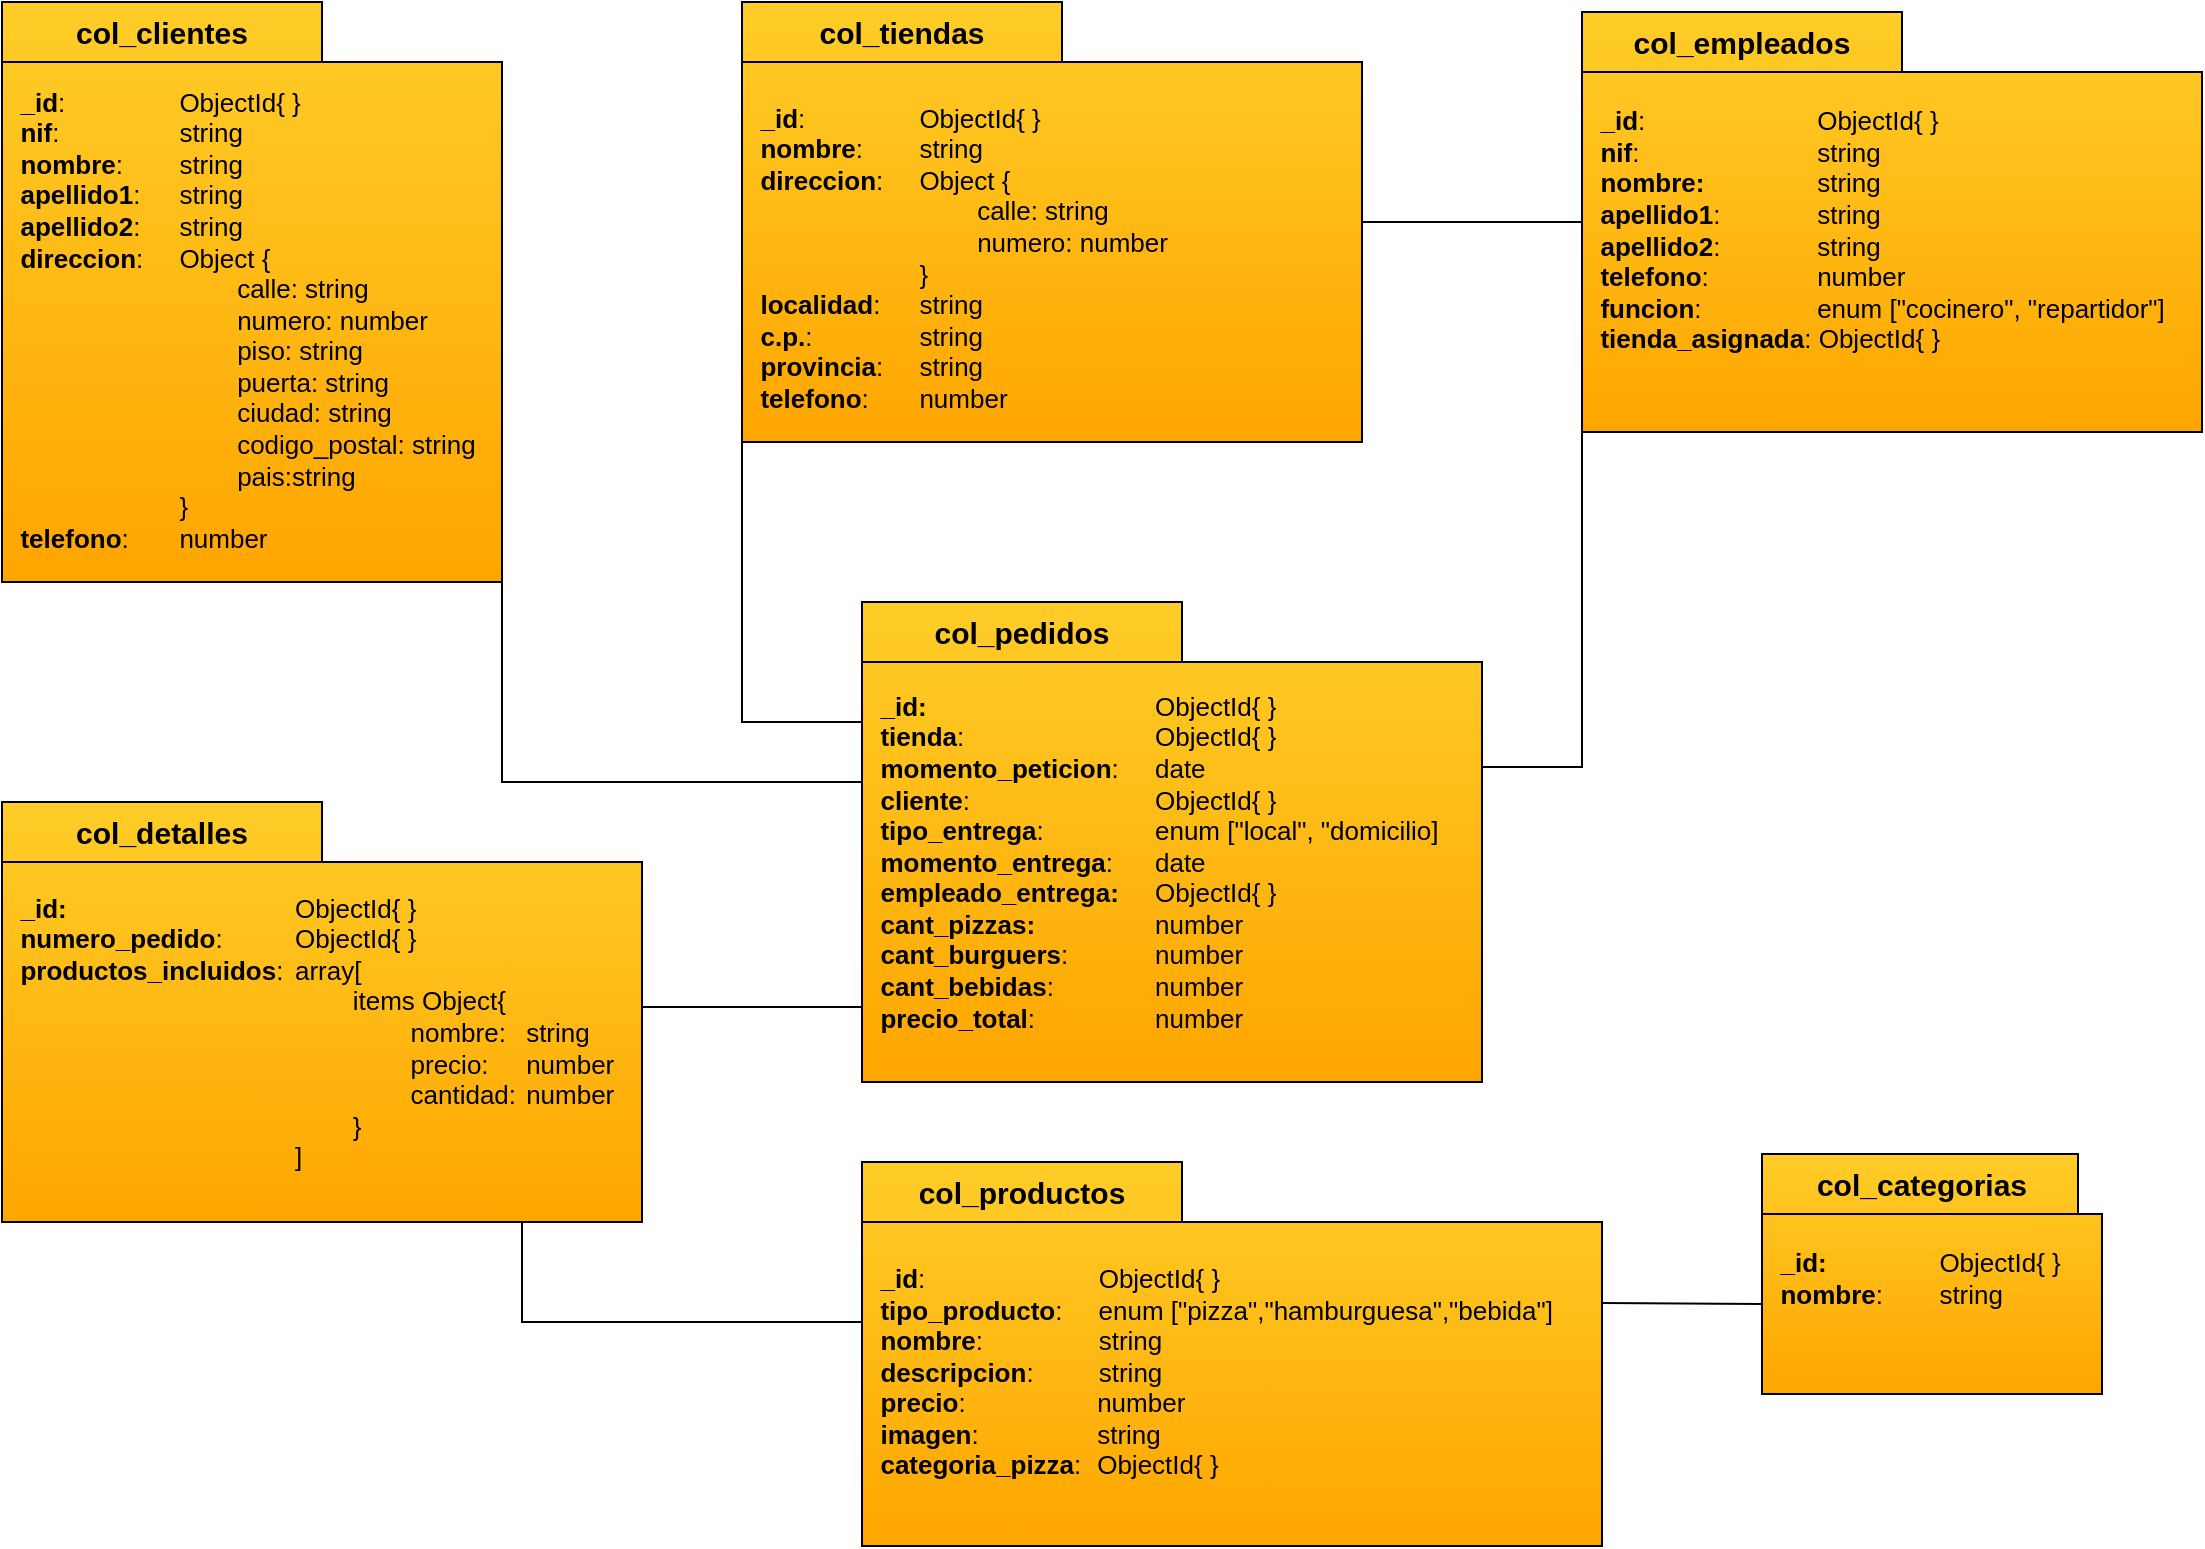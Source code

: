 <mxfile version="22.0.3" type="device">
  <diagram name="Página-1" id="gthfWTiLkAfk8ChaRsu7">
    <mxGraphModel dx="1571" dy="924" grid="1" gridSize="10" guides="1" tooltips="1" connect="1" arrows="1" fold="1" page="1" pageScale="1" pageWidth="827" pageHeight="1169" math="0" shadow="0">
      <root>
        <mxCell id="0" />
        <mxCell id="1" parent="0" />
        <mxCell id="IGvtpsk_iJ_lnP_Dxxib-3" value="&lt;font style=&quot;font-size: 15px;&quot;&gt;col_tiendas&lt;/font&gt;" style="shape=folder;fontStyle=1;tabWidth=160;tabHeight=30;tabPosition=left;html=1;boundedLbl=1;labelInHeader=1;container=1;collapsible=0;whiteSpace=wrap;fillColor=#ffcd28;strokeColor=#000000;gradientColor=#ffa500;" parent="1" vertex="1">
          <mxGeometry x="420" y="20" width="310" height="220" as="geometry" />
        </mxCell>
        <mxCell id="IGvtpsk_iJ_lnP_Dxxib-4" value="&lt;blockquote style=&quot;margin: 0 0 0 40px; border: none; padding: 0px;&quot;&gt;&lt;/blockquote&gt;&lt;font style=&quot;font-size: 13px;&quot;&gt;&lt;span style=&quot;background-color: initial;&quot;&gt;&lt;b style=&quot;&quot;&gt;&amp;nbsp; _id&lt;/b&gt;:&lt;/span&gt;&lt;span style=&quot;background-color: initial;&quot;&gt;&lt;span style=&quot;&quot;&gt;&amp;nbsp;&amp;nbsp;&amp;nbsp;&amp;nbsp;&lt;/span&gt;&lt;/span&gt;&lt;span style=&quot;background-color: initial;&quot;&gt;&lt;span style=&quot;&quot;&gt;&amp;nbsp;&amp;nbsp;&amp;nbsp;&amp;nbsp;&lt;span style=&quot;white-space: pre;&quot;&gt;&#x9;&lt;/span&gt;&lt;/span&gt;&lt;/span&gt;&lt;span style=&quot;background-color: initial;&quot;&gt;ObjectId{ }&lt;/span&gt;&lt;br&gt;&lt;/font&gt;&lt;blockquote style=&quot;margin: 0px 0px 0px 40px; border: none; padding: 0px; font-size: 13px;&quot;&gt;&lt;/blockquote&gt;&lt;font style=&quot;font-size: 13px;&quot;&gt;&lt;span style=&quot;background-color: initial;&quot;&gt;&lt;b&gt;&amp;nbsp; nombre&lt;/b&gt;:&lt;/span&gt;&lt;span style=&quot;background-color: initial;&quot;&gt;&lt;span style=&quot;&quot;&gt;&amp;nbsp;&amp;nbsp;&amp;nbsp;&amp;nbsp;&lt;span style=&quot;white-space: pre;&quot;&gt;&#x9;&lt;/span&gt;&lt;/span&gt;&lt;/span&gt;&lt;span style=&quot;background-color: initial;&quot;&gt;string&lt;/span&gt;&lt;br&gt;&lt;/font&gt;&lt;blockquote style=&quot;margin: 0px 0px 0px 40px; border: none; padding: 0px; font-size: 13px;&quot;&gt;&lt;/blockquote&gt;&lt;font style=&quot;font-size: 13px;&quot;&gt;&lt;span style=&quot;background-color: initial;&quot;&gt;&lt;b&gt;&amp;nbsp; direccion&lt;/b&gt;:&lt;/span&gt;&lt;span style=&quot;background-color: initial;&quot;&gt;&lt;span style=&quot;&quot;&gt;&amp;nbsp;&amp;nbsp;&amp;nbsp;&amp;nbsp;&lt;span style=&quot;white-space: pre;&quot;&gt;&#x9;&lt;/span&gt;&lt;/span&gt;&lt;/span&gt;&lt;span style=&quot;background-color: initial;&quot;&gt;Object {&lt;/span&gt;&lt;br&gt;&lt;/font&gt;&lt;blockquote style=&quot;margin: 0px 0px 0px 40px; border: none; padding: 0px; font-size: 13px;&quot;&gt;&lt;/blockquote&gt;&lt;font style=&quot;font-size: 13px;&quot;&gt;&lt;span style=&quot;background-color: initial;&quot;&gt;&lt;span style=&quot;&quot;&gt;&amp;nbsp;&amp;nbsp;&amp;nbsp;&amp;nbsp;&lt;/span&gt;&lt;span style=&quot;&quot;&gt;&amp;nbsp;&amp;nbsp;&amp;nbsp;&amp;nbsp;&lt;/span&gt;&lt;span style=&quot;&quot;&gt;&lt;span style=&quot;&quot;&gt;&amp;nbsp;&amp;nbsp;&amp;nbsp;&amp;nbsp;&lt;/span&gt;&lt;span style=&quot;&quot;&gt;&lt;span style=&quot;&quot;&gt;&amp;nbsp;&amp;nbsp;&amp;nbsp;&amp;nbsp;&lt;span style=&quot;white-space: pre;&quot;&gt;&#x9;&lt;/span&gt;&lt;span style=&quot;white-space: pre;&quot;&gt;&#x9;&lt;/span&gt;&lt;/span&gt;&lt;/span&gt;&lt;/span&gt;&lt;/span&gt;&lt;span style=&quot;background-color: initial;&quot;&gt;calle: string&lt;/span&gt;&lt;br&gt;&lt;/font&gt;&lt;blockquote style=&quot;margin: 0px 0px 0px 40px; border: none; padding: 0px; font-size: 13px;&quot;&gt;&lt;/blockquote&gt;&lt;font style=&quot;font-size: 13px;&quot;&gt;&lt;span style=&quot;background-color: initial;&quot;&gt;&lt;span style=&quot;&quot;&gt;&amp;nbsp;&amp;nbsp;&amp;nbsp;&amp;nbsp;&lt;/span&gt;&lt;span style=&quot;&quot;&gt;&lt;span style=&quot;&quot;&gt;&amp;nbsp;&amp;nbsp;&amp;nbsp;&amp;nbsp;&lt;/span&gt;&lt;span style=&quot;&quot;&gt;&amp;nbsp;&amp;nbsp;&amp;nbsp;&amp;nbsp;&lt;/span&gt;&lt;span style=&quot;&quot;&gt;&lt;span style=&quot;&quot;&gt;&amp;nbsp;&amp;nbsp;&amp;nbsp;&amp;nbsp;&lt;span style=&quot;white-space: pre;&quot;&gt;&#x9;&lt;/span&gt;&lt;span style=&quot;white-space: pre;&quot;&gt;&#x9;&lt;/span&gt;&lt;/span&gt;&lt;/span&gt;&lt;/span&gt;&lt;/span&gt;&lt;span style=&quot;background-color: initial;&quot;&gt;numero: number&lt;/span&gt;&lt;/font&gt;&lt;font style=&quot;font-size: 13px;&quot;&gt;&lt;br&gt;&lt;/font&gt;&lt;blockquote style=&quot;margin: 0px 0px 0px 40px; border: none; padding: 0px; font-size: 13px;&quot;&gt;&lt;/blockquote&gt;&lt;font style=&quot;font-size: 13px;&quot;&gt;&lt;span style=&quot;background-color: initial;&quot;&gt;&lt;span style=&quot;&quot;&gt;&amp;nbsp;&amp;nbsp;&amp;nbsp;&amp;nbsp;&lt;/span&gt;&lt;/span&gt;&lt;span style=&quot;background-color: initial;&quot;&gt;&lt;span style=&quot;&quot;&gt;&amp;nbsp;&amp;nbsp;&amp;nbsp;&amp;nbsp;&lt;/span&gt;&lt;span style=&quot;&quot;&gt;&lt;span style=&quot;&quot;&gt;&amp;nbsp;&amp;nbsp;&amp;nbsp;&amp;nbsp;&lt;span style=&quot;white-space: pre;&quot;&gt;&#x9;&lt;/span&gt;&lt;span style=&quot;white-space: pre;&quot;&gt;&#x9;&lt;/span&gt;&lt;/span&gt;&lt;/span&gt;&lt;/span&gt;&lt;span style=&quot;background-color: initial;&quot;&gt;}&lt;/span&gt;&lt;br&gt;&lt;/font&gt;&lt;blockquote style=&quot;margin: 0px 0px 0px 40px; border: none; padding: 0px; font-size: 13px;&quot;&gt;&lt;/blockquote&gt;&lt;font style=&quot;font-size: 13px;&quot;&gt;&lt;font style=&quot;border-color: var(--border-color);&quot;&gt;&lt;b style=&quot;border-color: var(--border-color);&quot;&gt;&lt;font style=&quot;border-color: var(--border-color); font-weight: 400;&quot;&gt;&lt;b style=&quot;border-color: var(--border-color);&quot;&gt;&amp;nbsp; localidad&lt;/b&gt;:&lt;span style=&quot;border-color: var(--border-color); background-color: initial;&quot;&gt;&lt;span style=&quot;white-space: pre;&quot;&gt;&amp;nbsp;&amp;nbsp;&amp;nbsp;&amp;nbsp;&lt;span style=&quot;white-space: pre;&quot;&gt;&#x9;&lt;/span&gt;&lt;/span&gt;&lt;/span&gt;&lt;span style=&quot;border-color: var(--border-color); background-color: initial;&quot;&gt;string&lt;/span&gt;&lt;br style=&quot;border-color: var(--border-color);&quot;&gt;&lt;/font&gt;&lt;blockquote style=&quot;border: none; font-weight: 400; margin: 0px 0px 0px 40px; padding: 0px;&quot;&gt;&lt;/blockquote&gt;&lt;font style=&quot;border-color: var(--border-color); font-weight: 400;&quot;&gt;&lt;/font&gt;&amp;nbsp; c.p.&lt;/b&gt;:&lt;span style=&quot;border-color: var(--border-color); background-color: initial;&quot;&gt;&lt;span style=&quot;&quot;&gt;&amp;nbsp;&amp;nbsp;&amp;nbsp;&amp;nbsp;&lt;span style=&quot;white-space: pre;&quot;&gt;&#x9;&lt;/span&gt;&lt;span style=&quot;white-space: pre;&quot;&gt;&#x9;&lt;/span&gt;&lt;/span&gt;&lt;/span&gt;&lt;span style=&quot;border-color: var(--border-color); background-color: initial;&quot;&gt;string&lt;/span&gt;&lt;br style=&quot;border-color: var(--border-color);&quot;&gt;&lt;/font&gt;&lt;blockquote style=&quot;border: none; margin: 0px 0px 0px 40px; padding: 0px;&quot;&gt;&lt;/blockquote&gt;&lt;font style=&quot;border-color: var(--border-color);&quot;&gt;&lt;/font&gt;&lt;span style=&quot;background-color: initial;&quot;&gt;&lt;b&gt;&amp;nbsp; provincia&lt;/b&gt;:&lt;/span&gt;&lt;span style=&quot;background-color: initial;&quot;&gt;&lt;span style=&quot;&quot;&gt;&amp;nbsp;&amp;nbsp;&amp;nbsp;&amp;nbsp;&lt;/span&gt;&lt;/span&gt;&lt;span style=&quot;background-color: initial;&quot;&gt;&lt;span style=&quot;&quot;&gt;&amp;nbsp;&lt;/span&gt;&lt;/span&gt;&lt;span style=&quot;background-color: initial;&quot;&gt;string&lt;/span&gt;&lt;br&gt;&lt;font style=&quot;font-size: 13px;&quot;&gt;&lt;b style=&quot;&quot;&gt;&amp;nbsp; telefono&lt;/b&gt;:&lt;span style=&quot;&quot;&gt;&lt;span style=&quot;&quot;&gt;&amp;nbsp;&amp;nbsp;&amp;nbsp;&amp;nbsp;&lt;/span&gt;&lt;/span&gt;&lt;span style=&quot;&quot;&gt;&lt;span style=&quot;&quot;&gt;&amp;nbsp;&amp;nbsp;&amp;nbsp;&lt;/span&gt;&lt;/span&gt;number&lt;/font&gt;&lt;/font&gt;" style="html=1;strokeColor=none;resizeWidth=1;resizeHeight=1;fillColor=none;part=1;connectable=0;allowArrows=0;deletable=0;whiteSpace=wrap;align=left;" parent="IGvtpsk_iJ_lnP_Dxxib-3" vertex="1">
          <mxGeometry width="348.75" height="196.429" relative="1" as="geometry">
            <mxPoint y="30" as="offset" />
          </mxGeometry>
        </mxCell>
        <mxCell id="IGvtpsk_iJ_lnP_Dxxib-8" value="&lt;font style=&quot;font-size: 15px;&quot;&gt;col_clientes&lt;/font&gt;" style="shape=folder;fontStyle=1;tabWidth=160;tabHeight=30;tabPosition=left;html=1;boundedLbl=1;labelInHeader=1;container=1;collapsible=0;whiteSpace=wrap;fillColor=#ffcd28;strokeColor=#000000;gradientColor=#ffa500;" parent="1" vertex="1">
          <mxGeometry x="50" y="20" width="250" height="290" as="geometry" />
        </mxCell>
        <mxCell id="IGvtpsk_iJ_lnP_Dxxib-9" value="&lt;blockquote style=&quot;margin: 0 0 0 40px; border: none; padding: 0px;&quot;&gt;&lt;/blockquote&gt;&lt;font style=&quot;font-size: 13px;&quot;&gt;&lt;span style=&quot;background-color: initial;&quot;&gt;&lt;b style=&quot;&quot;&gt;&amp;nbsp; _id&lt;/b&gt;:&lt;/span&gt;&lt;span style=&quot;background-color: initial; white-space: pre;&quot;&gt;&#x9;&lt;/span&gt;&lt;span style=&quot;background-color: initial; white-space: pre;&quot;&gt;&#x9;&lt;/span&gt;&lt;span style=&quot;background-color: initial;&quot;&gt;ObjectId{ }&lt;br&gt;&lt;/span&gt;&lt;b&gt;&amp;nbsp; nif&lt;/b&gt;:&lt;span style=&quot;white-space: pre;&quot;&gt;&#x9;&lt;/span&gt;&lt;span style=&quot;white-space: pre;&quot;&gt;&#x9;&lt;/span&gt;&lt;span style=&quot;white-space: pre;&quot;&gt;&#x9;&lt;/span&gt;string&lt;br&gt;&lt;/font&gt;&lt;blockquote style=&quot;margin: 0px 0px 0px 40px; border: none; padding: 0px; font-size: 13px;&quot;&gt;&lt;/blockquote&gt;&lt;font style=&quot;font-size: 13px;&quot;&gt;&lt;span style=&quot;background-color: initial;&quot;&gt;&lt;b&gt;&amp;nbsp; nombre&lt;/b&gt;:&lt;/span&gt;&lt;span style=&quot;background-color: initial; white-space: pre;&quot;&gt;&#x9;&lt;/span&gt;&lt;span style=&quot;background-color: initial;&quot;&gt;string&lt;br&gt;&lt;/span&gt;&lt;b&gt;&amp;nbsp; apellido1&lt;/b&gt;:&lt;span style=&quot;white-space: pre;&quot;&gt;&#x9;&lt;/span&gt;string&lt;br&gt;&lt;b&gt;&amp;nbsp; apellido2&lt;/b&gt;:&lt;span style=&quot;white-space: pre;&quot;&gt;&#x9;&lt;/span&gt;string&lt;br&gt;&lt;/font&gt;&lt;blockquote style=&quot;margin: 0px 0px 0px 40px; border: none; padding: 0px; font-size: 13px;&quot;&gt;&lt;/blockquote&gt;&lt;font style=&quot;font-size: 13px;&quot;&gt;&lt;span style=&quot;background-color: initial;&quot;&gt;&lt;b&gt;&amp;nbsp; direccion&lt;/b&gt;:&lt;/span&gt;&lt;span style=&quot;background-color: initial; white-space: pre;&quot;&gt;&#x9;&lt;/span&gt;&lt;span style=&quot;background-color: initial;&quot;&gt;Object {&lt;/span&gt;&lt;br&gt;&lt;/font&gt;&lt;blockquote style=&quot;margin: 0px 0px 0px 40px; border: none; padding: 0px; font-size: 13px;&quot;&gt;&lt;/blockquote&gt;&lt;font style=&quot;font-size: 13px;&quot;&gt;&lt;span style=&quot;background-color: initial; white-space: pre;&quot;&gt;&#x9;&#x9;&lt;span style=&quot;white-space: pre;&quot;&gt;&#x9;&lt;span style=&quot;white-space: pre;&quot;&gt;&#x9;&lt;/span&gt;&lt;/span&gt;&lt;/span&gt;&lt;span style=&quot;background-color: initial;&quot;&gt;calle: string&lt;/span&gt;&lt;br&gt;&lt;/font&gt;&lt;blockquote style=&quot;margin: 0px 0px 0px 40px; border: none; padding: 0px; font-size: 13px;&quot;&gt;&lt;/blockquote&gt;&lt;font style=&quot;font-size: 13px;&quot;&gt;&lt;span style=&quot;background-color: initial; white-space: pre;&quot;&gt;&#x9;&lt;span style=&quot;white-space: pre;&quot;&gt;&#x9;&#x9;&lt;span style=&quot;white-space: pre;&quot;&gt;&#x9;&lt;/span&gt;&lt;/span&gt;&lt;/span&gt;&lt;span style=&quot;background-color: initial;&quot;&gt;numero: number&lt;/span&gt;&lt;br&gt;&lt;/font&gt;&lt;blockquote style=&quot;margin: 0px 0px 0px 40px; border: none; padding: 0px; font-size: 13px;&quot;&gt;&lt;/blockquote&gt;&lt;font style=&quot;font-size: 13px;&quot;&gt;&lt;span style=&quot;background-color: initial; white-space: pre;&quot;&gt;&#x9;&lt;span style=&quot;white-space: pre;&quot;&gt;&#x9;&#x9;&lt;span style=&quot;white-space: pre;&quot;&gt;&#x9;&lt;/span&gt;&lt;/span&gt;&lt;/span&gt;&lt;span style=&quot;background-color: initial;&quot;&gt;piso: string&lt;/span&gt;&lt;br&gt;&lt;/font&gt;&lt;blockquote style=&quot;margin: 0px 0px 0px 40px; border: none; padding: 0px; font-size: 13px;&quot;&gt;&lt;/blockquote&gt;&lt;font style=&quot;font-size: 13px;&quot;&gt;&lt;span style=&quot;background-color: initial; white-space: pre;&quot;&gt;&#x9;&lt;span style=&quot;white-space: pre;&quot;&gt;&#x9;&#x9;&lt;span style=&quot;white-space: pre;&quot;&gt;&#x9;&lt;/span&gt;&lt;/span&gt;&lt;/span&gt;&lt;span style=&quot;background-color: initial;&quot;&gt;puerta: string&lt;/span&gt;&lt;br&gt;&lt;/font&gt;&lt;blockquote style=&quot;margin: 0px 0px 0px 40px; border: none; padding: 0px; font-size: 13px;&quot;&gt;&lt;/blockquote&gt;&lt;font style=&quot;font-size: 13px;&quot;&gt;&lt;span style=&quot;background-color: initial; white-space: pre;&quot;&gt;&#x9;&lt;span style=&quot;white-space: pre;&quot;&gt;&#x9;&#x9;&lt;span style=&quot;white-space: pre;&quot;&gt;&#x9;&lt;/span&gt;&lt;/span&gt;&lt;/span&gt;&lt;span style=&quot;background-color: initial;&quot;&gt;ciudad: string&lt;/span&gt;&lt;br&gt;&lt;/font&gt;&lt;blockquote style=&quot;margin: 0px 0px 0px 40px; border: none; padding: 0px; font-size: 13px;&quot;&gt;&lt;/blockquote&gt;&lt;font style=&quot;font-size: 13px;&quot;&gt;&lt;span style=&quot;background-color: initial; white-space: pre;&quot;&gt;&#x9;&lt;span style=&quot;white-space: pre;&quot;&gt;&#x9;&#x9;&lt;span style=&quot;white-space: pre;&quot;&gt;&#x9;&lt;/span&gt;&lt;/span&gt;&lt;/span&gt;&lt;span style=&quot;background-color: initial;&quot;&gt;codigo_postal: string&lt;/span&gt;&lt;br&gt;&lt;/font&gt;&lt;blockquote style=&quot;margin: 0px 0px 0px 40px; border: none; padding: 0px; font-size: 13px;&quot;&gt;&lt;/blockquote&gt;&lt;font style=&quot;font-size: 13px;&quot;&gt;&lt;span style=&quot;background-color: initial; white-space: pre;&quot;&gt;&#x9;&lt;span style=&quot;white-space: pre;&quot;&gt;&#x9;&#x9;&lt;span style=&quot;white-space: pre;&quot;&gt;&#x9;&lt;/span&gt;&lt;/span&gt;&lt;/span&gt;&lt;span style=&quot;background-color: initial;&quot;&gt;pais:string&lt;/span&gt;&lt;br&gt;&lt;/font&gt;&lt;blockquote style=&quot;margin: 0px 0px 0px 40px; border: none; padding: 0px; font-size: 13px;&quot;&gt;&lt;/blockquote&gt;&lt;font style=&quot;font-size: 13px;&quot;&gt;&lt;span style=&quot;background-color: initial; white-space: pre;&quot;&gt;&#x9;&lt;/span&gt;&lt;span style=&quot;background-color: initial; white-space: pre;&quot;&gt;&#x9;&lt;span style=&quot;white-space: pre;&quot;&gt;&#x9;&lt;/span&gt;&lt;/span&gt;&lt;span style=&quot;background-color: initial;&quot;&gt;}&lt;/span&gt;&lt;br&gt;&lt;/font&gt;&lt;blockquote style=&quot;margin: 0px 0px 0px 40px; border: none; padding: 0px; font-size: 13px;&quot;&gt;&lt;/blockquote&gt;&lt;font style=&quot;font-size: 13px;&quot;&gt;&lt;span style=&quot;background-color: initial;&quot;&gt;&lt;b&gt;&amp;nbsp; telefono&lt;/b&gt;:&lt;/span&gt;&lt;span style=&quot;background-color: initial; white-space: pre;&quot;&gt;&#x9;&lt;/span&gt;&lt;span style=&quot;background-color: initial;&quot;&gt;number&lt;/span&gt;&lt;/font&gt;" style="html=1;strokeColor=none;resizeWidth=1;resizeHeight=1;fillColor=none;part=1;connectable=0;allowArrows=0;deletable=0;whiteSpace=wrap;align=left;" parent="IGvtpsk_iJ_lnP_Dxxib-8" vertex="1">
          <mxGeometry width="281.25" height="258.929" relative="1" as="geometry">
            <mxPoint y="30" as="offset" />
          </mxGeometry>
        </mxCell>
        <mxCell id="IGvtpsk_iJ_lnP_Dxxib-12" value="&lt;font style=&quot;font-size: 15px;&quot;&gt;col_empleados&lt;/font&gt;" style="shape=folder;fontStyle=1;tabWidth=160;tabHeight=30;tabPosition=left;html=1;boundedLbl=1;labelInHeader=1;container=1;collapsible=0;whiteSpace=wrap;fillColor=#ffcd28;strokeColor=#000000;gradientColor=#ffa500;" parent="1" vertex="1">
          <mxGeometry x="840" y="25" width="310" height="210" as="geometry" />
        </mxCell>
        <mxCell id="IGvtpsk_iJ_lnP_Dxxib-13" value="&lt;blockquote style=&quot;margin: 0 0 0 40px; border: none; padding: 0px;&quot;&gt;&lt;/blockquote&gt;&lt;font style=&quot;font-size: 13px;&quot;&gt;&lt;span style=&quot;background-color: initial;&quot;&gt;&lt;b style=&quot;&quot;&gt;&amp;nbsp; _id&lt;/b&gt;:&lt;span style=&quot;&quot;&gt;&lt;span style=&quot;&quot;&gt;&amp;nbsp;&amp;nbsp;&amp;nbsp;&amp;nbsp;&lt;/span&gt;&lt;/span&gt;&lt;span style=&quot;&quot;&gt;&lt;span style=&quot;&quot;&gt;&amp;nbsp;&amp;nbsp;&amp;nbsp;&amp;nbsp;&lt;span style=&quot;&quot;&gt;&lt;span style=&quot;white-space: pre;&quot;&gt;&amp;nbsp;&amp;nbsp;&amp;nbsp;&amp;nbsp;&lt;/span&gt;&lt;/span&gt;&lt;span style=&quot;&quot;&gt;&lt;span style=&quot;white-space: pre;&quot;&gt;&amp;nbsp;&amp;nbsp;&amp;nbsp;&amp;nbsp;&lt;span style=&quot;white-space: pre;&quot;&gt;&#x9;&lt;/span&gt;&lt;/span&gt;&lt;/span&gt;&lt;/span&gt;&lt;/span&gt;&lt;/span&gt;ObjectId{ }&lt;br&gt;&lt;b style=&quot;border-color: var(--border-color);&quot;&gt;&amp;nbsp; nif&lt;/b&gt;:&lt;span style=&quot;&quot;&gt;&lt;span style=&quot;&quot;&gt;&amp;nbsp;&amp;nbsp;&amp;nbsp;&amp;nbsp;&lt;/span&gt;&lt;/span&gt;&lt;span style=&quot;&quot;&gt;&lt;span style=&quot;&quot;&gt;&amp;nbsp;&amp;nbsp;&amp;nbsp;&amp;nbsp;&lt;/span&gt;&lt;/span&gt;&lt;span style=&quot;&quot;&gt;&lt;span style=&quot;&quot;&gt;&amp;nbsp;&amp;nbsp;&amp;nbsp;&amp;nbsp;&lt;span style=&quot;&quot;&gt;&lt;span style=&quot;white-space: pre;&quot;&gt;&amp;nbsp;&amp;nbsp;&amp;nbsp;&amp;nbsp;&lt;/span&gt;&lt;/span&gt;&lt;span style=&quot;&quot;&gt;&lt;span style=&quot;white-space: pre;&quot;&gt;&amp;nbsp;&amp;nbsp;&amp;nbsp;&amp;nbsp;&lt;span style=&quot;white-space: pre;&quot;&gt;&#x9;&lt;/span&gt;&lt;/span&gt;&lt;/span&gt;&lt;/span&gt;&lt;/span&gt;string&lt;span style=&quot;background-color: initial;&quot;&gt;&lt;br&gt;&lt;/span&gt;&lt;/font&gt;&lt;font style=&quot;font-size: 13px;&quot;&gt;&lt;b style=&quot;border-color: var(--border-color);&quot;&gt;&lt;b style=&quot;border-color: var(--border-color);&quot;&gt;&amp;nbsp; nombre&lt;/b&gt;:&lt;span style=&quot;border-color: var(--border-color); font-weight: 400;&quot;&gt;&lt;span style=&quot;&quot;&gt;&amp;nbsp;&amp;nbsp;&amp;nbsp;&amp;nbsp;&lt;span style=&quot;&quot;&gt;&lt;span style=&quot;white-space: pre;&quot;&gt;&amp;nbsp;&amp;nbsp;&amp;nbsp;&amp;nbsp;&lt;/span&gt;&lt;/span&gt;&lt;span style=&quot;&quot;&gt;&lt;span style=&quot;white-space: pre;&quot;&gt;&amp;nbsp;&amp;nbsp;&amp;nbsp;&amp;nbsp;&lt;span style=&quot;white-space: pre;&quot;&gt;&#x9;&lt;/span&gt;&lt;/span&gt;&lt;/span&gt;&lt;/span&gt;&lt;/span&gt;&lt;span style=&quot;font-weight: 400;&quot;&gt;string&lt;/span&gt;&lt;br style=&quot;border-color: var(--border-color); font-weight: 400;&quot;&gt;&amp;nbsp; apellido1&lt;/b&gt;:&lt;span style=&quot;&quot;&gt;&amp;nbsp;&amp;nbsp;&amp;nbsp;&amp;nbsp;&lt;span style=&quot;&quot;&gt;&lt;span style=&quot;white-space: pre;&quot;&gt;&amp;nbsp;&amp;nbsp;&amp;nbsp;&amp;nbsp;&lt;/span&gt;&lt;/span&gt;&lt;span style=&quot;&quot;&gt;&lt;span style=&quot;white-space: pre;&quot;&gt;&amp;nbsp;&amp;nbsp;&amp;nbsp;&amp;nbsp;&lt;span style=&quot;white-space: pre;&quot;&gt;&#x9;&lt;/span&gt;&lt;/span&gt;&lt;/span&gt;&lt;/span&gt;string&lt;br style=&quot;border-color: var(--border-color);&quot;&gt;&lt;span style=&quot;background-color: initial;&quot;&gt;&lt;b&gt;&amp;nbsp; apellido2&lt;/b&gt;:&lt;span style=&quot;&quot;&gt;&lt;span style=&quot;&quot;&gt;&amp;nbsp;&amp;nbsp;&amp;nbsp;&amp;nbsp;&lt;span style=&quot;&quot;&gt;&lt;span style=&quot;white-space: pre;&quot;&gt;&amp;nbsp;&amp;nbsp;&amp;nbsp;&amp;nbsp;&lt;/span&gt;&lt;/span&gt;&lt;span style=&quot;&quot;&gt;&lt;span style=&quot;white-space: pre;&quot;&gt;&amp;nbsp;&amp;nbsp;&amp;nbsp;&amp;nbsp;&lt;span style=&quot;white-space: pre;&quot;&gt;&#x9;&lt;/span&gt;&lt;/span&gt;&lt;/span&gt;&lt;/span&gt;&lt;/span&gt;&lt;/span&gt;&lt;span style=&quot;background-color: initial;&quot;&gt;string&lt;br&gt;&lt;/span&gt;&lt;b&gt;&amp;nbsp; telefono&lt;/b&gt;:&lt;span style=&quot;&quot;&gt;&lt;span style=&quot;&quot;&gt;&amp;nbsp; &amp;nbsp; &lt;span style=&quot;&quot;&gt;&lt;span style=&quot;white-space: pre;&quot;&gt;&amp;nbsp;&amp;nbsp;&amp;nbsp;&amp;nbsp;&lt;/span&gt;&lt;/span&gt;&lt;span style=&quot;&quot;&gt;&lt;span style=&quot;white-space: pre;&quot;&gt;&amp;nbsp;&amp;nbsp;&amp;nbsp;&amp;nbsp;&lt;span style=&quot;white-space: pre;&quot;&gt;&#x9;&lt;/span&gt;&lt;/span&gt;&lt;/span&gt;number&lt;/span&gt;&lt;/span&gt;&lt;br&gt;&lt;b&gt;&amp;nbsp; funcion&lt;/b&gt;:&lt;span style=&quot;&quot;&gt;&lt;span style=&quot;&quot;&gt;&amp;nbsp; &amp;nbsp; &lt;span style=&quot;&quot;&gt;&lt;span style=&quot;white-space: pre;&quot;&gt;&amp;nbsp;&amp;nbsp;&amp;nbsp;&amp;nbsp;&lt;/span&gt;&lt;/span&gt;&lt;span style=&quot;&quot;&gt;&lt;span style=&quot;white-space: pre;&quot;&gt;&amp;nbsp;&amp;nbsp;&amp;nbsp;&amp;nbsp;&lt;span style=&quot;white-space: pre;&quot;&gt;&#x9;&lt;/span&gt;&lt;/span&gt;&lt;/span&gt;enum [&quot;cocinero&quot;, &quot;repartidor&quot;]&lt;/span&gt;&lt;/span&gt;&lt;br&gt;&lt;font style=&quot;border-color: var(--border-color);&quot;&gt;&lt;b style=&quot;border-color: var(--border-color);&quot;&gt;&amp;nbsp; tienda_asignada&lt;/b&gt;:&lt;span style=&quot;&quot;&gt;&amp;nbsp;&lt;/span&gt;ObjectId{ }&lt;br style=&quot;border-color: var(--border-color);&quot;&gt;&lt;/font&gt;&lt;blockquote style=&quot;border: none; margin: 0px 0px 0px 40px; padding: 0px;&quot;&gt;&lt;/blockquote&gt;&lt;font style=&quot;border-color: var(--border-color);&quot;&gt;&lt;/font&gt;&lt;/font&gt;&lt;blockquote style=&quot;margin: 0px 0px 0px 40px; border: none; padding: 0px; font-size: 13px;&quot;&gt;&lt;/blockquote&gt;" style="html=1;strokeColor=none;resizeWidth=1;resizeHeight=1;fillColor=none;part=1;connectable=0;allowArrows=0;deletable=0;whiteSpace=wrap;align=left;" parent="IGvtpsk_iJ_lnP_Dxxib-12" vertex="1">
          <mxGeometry width="310" height="157.5" relative="1" as="geometry">
            <mxPoint y="30" as="offset" />
          </mxGeometry>
        </mxCell>
        <mxCell id="IGvtpsk_iJ_lnP_Dxxib-16" value="&lt;font style=&quot;font-size: 15px;&quot;&gt;col_productos&lt;/font&gt;" style="shape=folder;fontStyle=1;tabWidth=160;tabHeight=30;tabPosition=left;html=1;boundedLbl=1;labelInHeader=1;container=1;collapsible=0;whiteSpace=wrap;fillColor=#ffcd28;strokeColor=#000000;gradientColor=#ffa500;" parent="1" vertex="1">
          <mxGeometry x="480" y="600" width="370" height="192" as="geometry" />
        </mxCell>
        <mxCell id="IGvtpsk_iJ_lnP_Dxxib-17" value="&lt;blockquote style=&quot;margin: 0 0 0 40px; border: none; padding: 0px;&quot;&gt;&lt;/blockquote&gt;&lt;font style=&quot;font-size: 13px;&quot;&gt;&lt;span style=&quot;background-color: initial;&quot;&gt;&lt;b style=&quot;&quot;&gt;&amp;nbsp; _id&lt;/b&gt;:&amp;nbsp;&amp;nbsp;&amp;nbsp;&amp;nbsp;&amp;nbsp;&amp;nbsp;&amp;nbsp;&amp;nbsp;&amp;nbsp;&amp;nbsp;&amp;nbsp;&amp;nbsp;&amp;nbsp;&amp;nbsp;&amp;nbsp;&amp;nbsp;&amp;nbsp;&amp;nbsp;&amp;nbsp;&amp;nbsp;&lt;span style=&quot;&quot;&gt;&lt;span style=&quot;white-space: pre;&quot;&gt;&amp;nbsp;&amp;nbsp;&amp;nbsp;&amp;nbsp;&lt;/span&gt;&lt;/span&gt;&lt;/span&gt;&lt;span style=&quot;background-color: initial;&quot;&gt;ObjectId{ }&lt;br&gt;&lt;/span&gt;&lt;b style=&quot;&quot;&gt;&amp;nbsp; tipo_producto&lt;/b&gt;:&amp;nbsp;&amp;nbsp;&amp;nbsp;&amp;nbsp;&amp;nbsp;&lt;span style=&quot;&quot;&gt;&lt;span style=&quot;&quot;&gt;enum [&quot;pizza&quot;,&quot;hamburguesa&quot;,&quot;bebida&quot;]&amp;nbsp;&amp;nbsp;&amp;nbsp;&lt;/span&gt;&lt;/span&gt;&lt;br&gt;&lt;/font&gt;&lt;blockquote style=&quot;margin: 0px 0px 0px 40px; border: none; padding: 0px; font-size: 13px;&quot;&gt;&lt;/blockquote&gt;&lt;font style=&quot;font-size: 13px;&quot;&gt;&lt;span style=&quot;background-color: initial;&quot;&gt;&lt;b&gt;&amp;nbsp; nombre&lt;/b&gt;:&lt;span style=&quot;&quot;&gt;&lt;span style=&quot;white-space: pre;&quot;&gt;&amp;nbsp;&amp;nbsp;&amp;nbsp;&amp;nbsp;&lt;/span&gt;&lt;/span&gt;&lt;span style=&quot;&quot;&gt;&lt;span style=&quot;white-space: pre;&quot;&gt;&amp;nbsp;&amp;nbsp;&amp;nbsp;&amp;nbsp;&lt;/span&gt;&lt;/span&gt;&lt;span style=&quot;&quot;&gt;&lt;span style=&quot;white-space: pre;&quot;&gt;&amp;nbsp;&amp;nbsp;&amp;nbsp;&amp;nbsp;&lt;/span&gt;&lt;/span&gt;&lt;span style=&quot;&quot;&gt;&lt;span style=&quot;white-space: pre;&quot;&gt;&amp;nbsp;&amp;nbsp;&amp;nbsp;&amp;nbsp;&lt;/span&gt;&lt;/span&gt;string&lt;/span&gt;&lt;span style=&quot;background-color: initial;&quot;&gt;&lt;br&gt;&lt;/span&gt;&lt;b&gt;&amp;nbsp; descripcion&lt;/b&gt;:&lt;span style=&quot;&quot;&gt;&lt;span style=&quot;white-space: pre;&quot;&gt;&amp;nbsp;&amp;nbsp;&amp;nbsp;&amp;nbsp;&lt;/span&gt;&lt;/span&gt;&lt;span style=&quot;&quot;&gt;&lt;span style=&quot;white-space: pre;&quot;&gt;&amp;nbsp;&amp;nbsp;&amp;nbsp;&amp;nbsp;&lt;/span&gt;&lt;/span&gt;&lt;span style=&quot;&quot;&gt;&lt;span style=&quot;white-space: pre;&quot;&gt;&amp;nbsp;&lt;/span&gt;&lt;/span&gt;string&lt;br&gt;&lt;b&gt;&amp;nbsp; precio&lt;/b&gt;:&lt;span style=&quot;white-space: pre;&quot;&gt;&#x9;&lt;/span&gt;&lt;span style=&quot;white-space: pre;&quot;&gt;&#x9;&lt;/span&gt;&lt;span style=&quot;white-space: pre;&quot;&gt;&#x9;&lt;/span&gt;number&lt;br&gt;&lt;font style=&quot;border-color: var(--border-color); font-size: 13px;&quot;&gt;&lt;b style=&quot;border-color: var(--border-color);&quot;&gt;&amp;nbsp; imagen&lt;/b&gt;:&lt;span style=&quot;white-space: pre;&quot;&gt;&#x9;&lt;/span&gt;&lt;span style=&quot;white-space: pre;&quot;&gt;&#x9;&lt;/span&gt;&lt;span style=&quot;&quot;&gt;s&lt;/span&gt;tring&lt;br style=&quot;border-color: var(--border-color);&quot;&gt;&lt;/font&gt;&lt;blockquote style=&quot;border: none; margin: 0px 0px 0px 40px; padding: 0px;&quot;&gt;&lt;/blockquote&gt;&lt;font style=&quot;border-color: var(--border-color); font-size: 13px;&quot;&gt;&lt;/font&gt;&lt;/font&gt;&lt;blockquote style=&quot;margin: 0px 0px 0px 40px; border: none; padding: 0px; font-size: 13px;&quot;&gt;&lt;/blockquote&gt;&lt;font style=&quot;font-size: 13px;&quot;&gt;&lt;font style=&quot;font-size: 13px;&quot;&gt;&lt;span style=&quot;background-color: initial;&quot;&gt;&lt;b&gt;&amp;nbsp; categoria_pizza&lt;/b&gt;:&lt;span style=&quot;white-space: pre;&quot;&gt;&#x9;&lt;/span&gt;&lt;span style=&quot;&quot;&gt;&lt;span style=&quot;white-space: pre;&quot;&gt;O&lt;/span&gt;&lt;/span&gt;&lt;/span&gt;&lt;/font&gt;bjectId{ }&lt;/font&gt;" style="html=1;strokeColor=none;resizeWidth=1;resizeHeight=1;fillColor=none;part=1;connectable=0;allowArrows=0;deletable=0;whiteSpace=wrap;align=left;" parent="IGvtpsk_iJ_lnP_Dxxib-16" vertex="1">
          <mxGeometry width="370" height="150" relative="1" as="geometry">
            <mxPoint y="30" as="offset" />
          </mxGeometry>
        </mxCell>
        <mxCell id="IGvtpsk_iJ_lnP_Dxxib-18" value="&lt;font style=&quot;font-size: 15px;&quot;&gt;col_pedidos&lt;/font&gt;" style="shape=folder;fontStyle=1;tabWidth=160;tabHeight=30;tabPosition=left;html=1;boundedLbl=1;labelInHeader=1;container=1;collapsible=0;whiteSpace=wrap;fillColor=#ffcd28;strokeColor=#000000;gradientColor=#ffa500;" parent="1" vertex="1">
          <mxGeometry x="480" y="320" width="310" height="240" as="geometry" />
        </mxCell>
        <mxCell id="IGvtpsk_iJ_lnP_Dxxib-19" value="&lt;blockquote style=&quot;margin: 0 0 0 40px; border: none; padding: 0px;&quot;&gt;&lt;/blockquote&gt;&lt;font style=&quot;font-size: 13px;&quot;&gt;&lt;span style=&quot;background-color: initial;&quot;&gt;&lt;b style=&quot;&quot;&gt;&amp;nbsp; _id:&lt;span style=&quot;&quot;&gt;&lt;span style=&quot;&quot;&gt;&amp;nbsp;&amp;nbsp;&amp;nbsp;&amp;nbsp;&lt;/span&gt;&lt;/span&gt;&lt;span style=&quot;&quot;&gt;&lt;span style=&quot;&quot;&gt;&amp;nbsp;&amp;nbsp;&amp;nbsp;&amp;nbsp;&lt;/span&gt;&lt;span style=&quot;&quot;&gt;&lt;span style=&quot;&quot;&gt;&amp;nbsp;&amp;nbsp;&amp;nbsp;&amp;nbsp;&lt;span style=&quot;white-space: pre;&quot;&gt;&#x9;&lt;/span&gt;&lt;span style=&quot;white-space: pre;&quot;&gt;&#x9;&lt;/span&gt;&lt;span style=&quot;white-space: pre;&quot;&gt;&#x9;&lt;/span&gt;&lt;/span&gt;&lt;/span&gt;&lt;/span&gt;&lt;/b&gt;&lt;/span&gt;&lt;span style=&quot;background-color: initial;&quot;&gt;ObjectId{ }&lt;br&gt;&lt;/span&gt;&lt;b&gt;&amp;nbsp; tienda&lt;/b&gt;:&lt;span style=&quot;&quot;&gt;&lt;span style=&quot;&quot;&gt;&amp;nbsp;&amp;nbsp;&amp;nbsp;&amp;nbsp;&lt;/span&gt;&lt;/span&gt;&lt;span style=&quot;&quot;&gt;&lt;span style=&quot;&quot;&gt;&amp;nbsp;&amp;nbsp;&amp;nbsp;&amp;nbsp;&lt;/span&gt;&lt;/span&gt;&lt;span style=&quot;&quot;&gt;&lt;span style=&quot;&quot;&gt;&amp;nbsp; &amp;nbsp;&lt;span style=&quot;white-space: pre;&quot;&gt;&#x9;&lt;/span&gt;&lt;span style=&quot;white-space: pre;&quot;&gt;&#x9;&lt;/span&gt;&lt;/span&gt;&lt;/span&gt;ObjectId{ }&lt;br&gt;&lt;/font&gt;&lt;blockquote style=&quot;margin: 0px 0px 0px 40px; border: none; padding: 0px; font-size: 13px;&quot;&gt;&lt;/blockquote&gt;&lt;font style=&quot;font-size: 13px;&quot;&gt;&lt;span style=&quot;background-color: initial;&quot;&gt;&lt;b&gt;&amp;nbsp; momento_peticion&lt;/b&gt;:&lt;span style=&quot;&quot;&gt;&lt;span style=&quot;&quot;&gt;&amp;nbsp;&amp;nbsp;&lt;span style=&quot;white-space: pre;&quot;&gt;&#x9;&lt;/span&gt;&lt;/span&gt;&lt;/span&gt;date&lt;/span&gt;&lt;span style=&quot;background-color: initial;&quot;&gt;&lt;br&gt;&lt;/span&gt;&lt;b&gt;&amp;nbsp; cliente&lt;/b&gt;:&lt;span style=&quot;&quot;&gt;&lt;span style=&quot;&quot;&gt;&amp;nbsp;&amp;nbsp;&amp;nbsp;&amp;nbsp;&lt;/span&gt;&lt;/span&gt;&lt;span style=&quot;&quot;&gt;&lt;span style=&quot;&quot;&gt;&amp;nbsp;&amp;nbsp;&amp;nbsp;&amp;nbsp;&lt;span style=&quot;white-space: pre;&quot;&gt;&#x9;&lt;/span&gt;&lt;span style=&quot;white-space: pre;&quot;&gt;&#x9;&lt;/span&gt;&lt;span style=&quot;white-space: pre;&quot;&gt;&#x9;&lt;/span&gt;&lt;/span&gt;&lt;/span&gt;ObjectId{ }&lt;br&gt;&lt;b&gt;&amp;nbsp; tipo_entrega&lt;/b&gt;:&lt;span style=&quot;&quot;&gt;&lt;span style=&quot;&quot;&gt;&amp;nbsp;&amp;nbsp;&amp;nbsp;&amp;nbsp;&lt;span style=&quot;white-space: pre;&quot;&gt;&#x9;&lt;/span&gt;&lt;span style=&quot;white-space: pre;&quot;&gt;&#x9;&lt;/span&gt;&lt;/span&gt;&lt;/span&gt;enum [&quot;local&quot;, &quot;domicilio]&lt;br&gt;&lt;font style=&quot;border-color: var(--border-color);&quot;&gt;&lt;b style=&quot;border-color: var(--border-color);&quot;&gt;&amp;nbsp; momento_entrega&lt;/b&gt;:&lt;span style=&quot;&quot;&gt;&lt;span style=&quot;&quot;&gt;&amp;nbsp;&amp;nbsp;&amp;nbsp;&amp;nbsp;&lt;span style=&quot;white-space: pre;&quot;&gt;&#x9;&lt;/span&gt;&lt;/span&gt;&lt;/span&gt;date&lt;br&gt;&lt;/font&gt;&lt;/font&gt;&lt;font style=&quot;font-size: 13px;&quot;&gt;&lt;span style=&quot;border-color: var(--border-color);&quot;&gt;&lt;span style=&quot;border-color: var(--border-color);&quot;&gt;&lt;b style=&quot;font-weight: bold; border-color: var(--border-color);&quot;&gt;&amp;nbsp; empleado_entrega&lt;/b&gt;&lt;b&gt;:&lt;span style=&quot;white-space: pre;&quot;&gt;&#x9;&lt;/span&gt;&lt;/b&gt;ObjectId{ }&lt;br style=&quot;border-color: var(--border-color);&quot;&gt;&lt;b&gt;&amp;nbsp; cant_pizzas&lt;/b&gt;&lt;/span&gt;&lt;b&gt;:&lt;/b&gt;&lt;span style=&quot;font-weight: 400; border-color: var(--border-color);&quot;&gt;&lt;span style=&quot;&quot;&gt;&amp;nbsp;&amp;nbsp;&amp;nbsp;&lt;span style=&quot;white-space: pre;&quot;&gt;&#x9;&lt;span style=&quot;white-space: pre;&quot;&gt;&#x9;&lt;/span&gt;&lt;/span&gt;&lt;/span&gt;&lt;/span&gt;number&lt;br&gt;&amp;nbsp;&amp;nbsp;&lt;b&gt;cant_burguers&lt;/b&gt;&lt;/span&gt;:&amp;nbsp; &amp;nbsp; &lt;span style=&quot;white-space: pre;&quot;&gt;&#x9;&lt;/span&gt;number&lt;br&gt;&lt;b style=&quot;border-color: var(--border-color);&quot;&gt;&amp;nbsp; cant_bebidas&lt;/b&gt;:&amp;nbsp; &amp;nbsp; &lt;span style=&quot;white-space: pre;&quot;&gt;&#x9;&lt;/span&gt;&lt;span style=&quot;white-space: pre;&quot;&gt;&#x9;&lt;/span&gt;number&lt;br&gt;&lt;b style=&quot;border-color: var(--border-color);&quot;&gt;&amp;nbsp; precio_total&lt;/b&gt;:&lt;span style=&quot;&quot;&gt;&amp;nbsp; &amp;nbsp; &lt;span style=&quot;white-space: pre;&quot;&gt;&#x9;&lt;/span&gt;&lt;span style=&quot;white-space: pre;&quot;&gt;&#x9;&lt;/span&gt;number&lt;/span&gt;&lt;span style=&quot;background-color: initial;&quot;&gt;&lt;span style=&quot;&quot;&gt;&lt;span style=&quot;&quot;&gt;&lt;span style=&quot;&quot;&gt;&lt;br&gt;&lt;/span&gt;&lt;/span&gt;&lt;/span&gt;&lt;/span&gt;&lt;/font&gt;" style="html=1;strokeColor=none;resizeWidth=1;resizeHeight=1;fillColor=none;part=1;connectable=0;allowArrows=0;deletable=0;whiteSpace=wrap;align=left;" parent="IGvtpsk_iJ_lnP_Dxxib-18" vertex="1">
          <mxGeometry width="310" height="200" relative="1" as="geometry">
            <mxPoint y="30" as="offset" />
          </mxGeometry>
        </mxCell>
        <mxCell id="iLaFB42t3GOhPTvFD4_W-1" value="&lt;font style=&quot;font-size: 15px;&quot;&gt;col_categorias&lt;/font&gt;" style="shape=folder;fontStyle=1;tabWidth=160;tabHeight=30;tabPosition=left;html=1;boundedLbl=1;labelInHeader=1;container=1;collapsible=0;whiteSpace=wrap;fillColor=#ffcd28;strokeColor=#000000;gradientColor=#ffa500;" vertex="1" parent="1">
          <mxGeometry x="930" y="596" width="170" height="120" as="geometry" />
        </mxCell>
        <mxCell id="iLaFB42t3GOhPTvFD4_W-2" value="&lt;blockquote style=&quot;margin: 0 0 0 40px; border: none; padding: 0px;&quot;&gt;&lt;/blockquote&gt;&lt;font style=&quot;font-size: 13px;&quot;&gt;&lt;span style=&quot;background-color: initial;&quot;&gt;&lt;b style=&quot;&quot;&gt;&amp;nbsp; _id:&lt;span style=&quot;white-space: pre;&quot;&gt;&#x9;&lt;span style=&quot;white-space: pre;&quot;&gt;&#x9;&lt;/span&gt;&lt;/span&gt;&lt;/b&gt;&lt;/span&gt;&lt;span style=&quot;background-color: initial;&quot;&gt;ObjectId{ }&lt;br&gt;&lt;/span&gt;&lt;b&gt;&amp;nbsp; nombre&lt;/b&gt;:&lt;span style=&quot;white-space: pre;&quot;&gt;&#x9;&lt;/span&gt;string&lt;br&gt;&lt;/font&gt;&lt;blockquote style=&quot;margin: 0px 0px 0px 40px; border: none; padding: 0px; font-size: 13px;&quot;&gt;&lt;/blockquote&gt;&lt;font style=&quot;font-size: 13px;&quot;&gt;&lt;span style=&quot;background-color: initial;&quot;&gt;&lt;span style=&quot;&quot;&gt;&lt;span style=&quot;&quot;&gt;&lt;span style=&quot;&quot;&gt;&lt;br&gt;&lt;/span&gt;&lt;/span&gt;&lt;/span&gt;&lt;/span&gt;&lt;/font&gt;" style="html=1;strokeColor=none;resizeWidth=1;resizeHeight=1;fillColor=none;part=1;connectable=0;allowArrows=0;deletable=0;whiteSpace=wrap;align=left;" vertex="1" parent="iLaFB42t3GOhPTvFD4_W-1">
          <mxGeometry width="153" height="80" relative="1" as="geometry">
            <mxPoint y="30" as="offset" />
          </mxGeometry>
        </mxCell>
        <mxCell id="iLaFB42t3GOhPTvFD4_W-3" value="&lt;font style=&quot;font-size: 15px;&quot;&gt;col_detalles&lt;/font&gt;" style="shape=folder;fontStyle=1;tabWidth=160;tabHeight=30;tabPosition=left;html=1;boundedLbl=1;labelInHeader=1;container=1;collapsible=0;whiteSpace=wrap;fillColor=#ffcd28;strokeColor=#000000;gradientColor=#ffa500;" vertex="1" parent="1">
          <mxGeometry x="50" y="420" width="320" height="210" as="geometry" />
        </mxCell>
        <mxCell id="iLaFB42t3GOhPTvFD4_W-4" value="&lt;blockquote style=&quot;margin: 0 0 0 40px; border: none; padding: 0px;&quot;&gt;&lt;/blockquote&gt;&lt;font style=&quot;font-size: 13px;&quot;&gt;&lt;span style=&quot;background-color: initial;&quot;&gt;&lt;b style=&quot;&quot;&gt;&amp;nbsp; _id:&lt;span style=&quot;&quot;&gt;&lt;span style=&quot;&quot;&gt;&amp;nbsp;&amp;nbsp;&amp;nbsp;&amp;nbsp;&lt;/span&gt;&lt;span style=&quot;&quot;&gt;&lt;span style=&quot;&quot;&gt;&amp;nbsp;&amp;nbsp;&amp;nbsp;&amp;nbsp;&lt;span style=&quot;white-space: pre;&quot;&gt;&#x9;&lt;/span&gt;&lt;span style=&quot;white-space: pre;&quot;&gt;&#x9;&lt;span style=&quot;white-space: pre;&quot;&gt;&#x9;&lt;/span&gt;&lt;/span&gt;&lt;/span&gt;&lt;/span&gt;&lt;/span&gt;&lt;/b&gt;&lt;/span&gt;&lt;span style=&quot;background-color: initial;&quot;&gt;ObjectId{ }&lt;br&gt;&lt;/span&gt;&lt;/font&gt;&lt;font style=&quot;font-size: 13px;&quot;&gt;&lt;font style=&quot;border-color: var(--border-color);&quot;&gt;&lt;b style=&quot;border-color: var(--border-color);&quot;&gt;&lt;font style=&quot;border-color: var(--border-color); font-weight: 400;&quot;&gt;&lt;b style=&quot;border-color: var(--border-color);&quot;&gt;&lt;font style=&quot;border-color: var(--border-color); font-weight: 400;&quot;&gt;&lt;b style=&quot;border-color: var(--border-color);&quot;&gt;&lt;font style=&quot;border-color: var(--border-color); font-weight: 400;&quot;&gt;&lt;b style=&quot;border-color: var(--border-color);&quot;&gt;&amp;nbsp; numero_pedido&lt;/b&gt;:&lt;span style=&quot;&quot;&gt;&amp;nbsp; &lt;span style=&quot;white-space: pre;&quot;&gt;&#x9;&lt;/span&gt;&lt;/span&gt;ObjectId{ }&lt;br style=&quot;border-color: var(--border-color);&quot;&gt;&lt;/font&gt;&lt;blockquote style=&quot;border: none; font-weight: 400; margin: 0px 0px 0px 40px; padding: 0px;&quot;&gt;&lt;/blockquote&gt;&lt;font style=&quot;border-color: var(--border-color); font-weight: 400;&quot;&gt;&lt;/font&gt;&amp;nbsp; productos_incluidos&lt;/b&gt;:&lt;span style=&quot;white-space: pre;&quot;&gt;&#x9;&lt;/span&gt;array[&lt;br&gt;&lt;span style=&quot;white-space: pre;&quot;&gt;&#x9;&lt;/span&gt;&lt;span style=&quot;white-space: pre;&quot;&gt;&#x9;&lt;/span&gt;&lt;span style=&quot;white-space: pre;&quot;&gt;&#x9;&lt;/span&gt;&lt;span style=&quot;white-space: pre;&quot;&gt;&#x9;&lt;span style=&quot;white-space: pre;&quot;&gt;&#x9;&lt;/span&gt;&lt;span style=&quot;white-space: pre;&quot;&gt;&#x9;&lt;/span&gt;&lt;/span&gt;items Object{&lt;br&gt;&lt;span style=&quot;white-space: pre;&quot;&gt;&#x9;&lt;/span&gt;&lt;span style=&quot;white-space: pre;&quot;&gt;&#x9;&lt;/span&gt;&lt;span style=&quot;white-space: pre;&quot;&gt;&#x9;&lt;/span&gt;&lt;span style=&quot;white-space: pre;&quot;&gt;&#x9;&lt;/span&gt;&lt;span style=&quot;white-space: pre;&quot;&gt;&#x9;&lt;span style=&quot;white-space: pre;&quot;&gt;&#x9;&lt;/span&gt;&lt;span style=&quot;white-space: pre;&quot;&gt;&#x9;&lt;/span&gt;&lt;/span&gt;nombre:&lt;span style=&quot;white-space: pre;&quot;&gt;&#x9;&lt;/span&gt;string&lt;br&gt;&lt;span style=&quot;white-space: pre;&quot;&gt;&#x9;&lt;/span&gt;&lt;span style=&quot;white-space: pre;&quot;&gt;&#x9;&lt;/span&gt;&lt;span style=&quot;white-space: pre;&quot;&gt;&#x9;&lt;/span&gt;&lt;span style=&quot;white-space: pre;&quot;&gt;&#x9;&lt;/span&gt;&lt;span style=&quot;white-space: pre;&quot;&gt;&#x9;&lt;span style=&quot;white-space: pre;&quot;&gt;&#x9;&lt;/span&gt;&lt;span style=&quot;white-space: pre;&quot;&gt;&#x9;&lt;/span&gt;&lt;/span&gt;precio:&lt;span style=&quot;white-space: pre;&quot;&gt;&#x9;&lt;/span&gt;number&lt;br&gt;&lt;span style=&quot;white-space: pre;&quot;&gt;&#x9;&lt;/span&gt;&lt;span style=&quot;white-space: pre;&quot;&gt;&#x9;&lt;/span&gt;&lt;span style=&quot;white-space: pre;&quot;&gt;&#x9;&lt;/span&gt;&lt;span style=&quot;white-space: pre;&quot;&gt;&#x9;&lt;/span&gt;&lt;span style=&quot;white-space: pre;&quot;&gt;&#x9;&lt;span style=&quot;white-space: pre;&quot;&gt;&#x9;&lt;/span&gt;&lt;span style=&quot;white-space: pre;&quot;&gt;&#x9;&lt;/span&gt;&lt;/span&gt;cantidad:&lt;span style=&quot;white-space: pre;&quot;&gt;&#x9;&lt;/span&gt;number&lt;br&gt;&lt;span style=&quot;white-space: pre;&quot;&gt;&#x9;&lt;/span&gt;&lt;span style=&quot;white-space: pre;&quot;&gt;&#x9;&lt;/span&gt;&lt;span style=&quot;white-space: pre;&quot;&gt;&#x9;&lt;/span&gt;&lt;span style=&quot;white-space: pre;&quot;&gt;&#x9;&lt;/span&gt;&lt;span style=&quot;white-space: pre;&quot;&gt;&#x9;&lt;/span&gt;&lt;span style=&quot;white-space: pre;&quot;&gt;&#x9;&lt;/span&gt;}&amp;nbsp;&lt;br&gt;&lt;span style=&quot;white-space: pre;&quot;&gt;&#x9;&lt;/span&gt;&lt;span style=&quot;white-space: pre;&quot;&gt;&#x9;&lt;/span&gt;&lt;span style=&quot;white-space: pre;&quot;&gt;&#x9;&lt;/span&gt;&lt;span style=&quot;white-space: pre;&quot;&gt;&#x9;&lt;/span&gt;&lt;span style=&quot;white-space: pre;&quot;&gt;&#x9;&lt;/span&gt;]&lt;br style=&quot;border-color: var(--border-color);&quot;&gt;&lt;/font&gt;&lt;blockquote style=&quot;border: none; font-weight: 400; margin: 0px 0px 0px 40px; padding: 0px;&quot;&gt;&lt;/blockquote&gt;&lt;font style=&quot;border-color: var(--border-color); font-weight: 400;&quot;&gt;&lt;/font&gt;&amp;nbsp;&lt;/b&gt;&lt;/font&gt;&lt;/b&gt;&lt;br style=&quot;border-color: var(--border-color);&quot;&gt;&lt;/font&gt;&lt;blockquote style=&quot;border: none; margin: 0px 0px 0px 40px; padding: 0px;&quot;&gt;&lt;/blockquote&gt;&lt;font style=&quot;border-color: var(--border-color);&quot;&gt;&lt;/font&gt;&lt;/font&gt;" style="html=1;strokeColor=none;resizeWidth=1;resizeHeight=1;fillColor=none;part=1;connectable=0;allowArrows=0;deletable=0;whiteSpace=wrap;align=left;" vertex="1" parent="iLaFB42t3GOhPTvFD4_W-3">
          <mxGeometry width="320" height="186.667" relative="1" as="geometry">
            <mxPoint y="30" as="offset" />
          </mxGeometry>
        </mxCell>
        <mxCell id="iLaFB42t3GOhPTvFD4_W-8" value="" style="endArrow=none;html=1;rounded=0;exitX=0;exitY=0;exitDx=250.0;exitDy=290;exitPerimeter=0;edgeStyle=orthogonalEdgeStyle;entryX=0;entryY=0.375;entryDx=0;entryDy=0;entryPerimeter=0;endFill=0;" edge="1" parent="1" source="IGvtpsk_iJ_lnP_Dxxib-8" target="IGvtpsk_iJ_lnP_Dxxib-18">
          <mxGeometry width="50" height="50" relative="1" as="geometry">
            <mxPoint x="280" y="380" as="sourcePoint" />
            <mxPoint x="390" y="410" as="targetPoint" />
            <Array as="points">
              <mxPoint x="300" y="410" />
            </Array>
          </mxGeometry>
        </mxCell>
        <mxCell id="iLaFB42t3GOhPTvFD4_W-9" value="" style="endArrow=none;html=1;rounded=0;exitX=0;exitY=0;exitDx=250.0;exitDy=290;exitPerimeter=0;edgeStyle=orthogonalEdgeStyle;endFill=0;" edge="1" parent="1">
          <mxGeometry width="50" height="50" relative="1" as="geometry">
            <mxPoint x="420" y="240" as="sourcePoint" />
            <mxPoint x="480" y="380" as="targetPoint" />
            <Array as="points">
              <mxPoint x="420" y="380" />
              <mxPoint x="478" y="380" />
            </Array>
          </mxGeometry>
        </mxCell>
        <mxCell id="iLaFB42t3GOhPTvFD4_W-10" value="" style="endArrow=none;html=1;rounded=0;exitX=0;exitY=0;exitDx=0;exitDy=210;exitPerimeter=0;edgeStyle=elbowEdgeStyle;entryX=0;entryY=0;entryDx=310;entryDy=82.5;entryPerimeter=0;endFill=0;" edge="1" parent="1" source="IGvtpsk_iJ_lnP_Dxxib-12" target="IGvtpsk_iJ_lnP_Dxxib-18">
          <mxGeometry width="50" height="50" relative="1" as="geometry">
            <mxPoint x="890" y="340" as="sourcePoint" />
            <mxPoint x="840" y="460" as="targetPoint" />
            <Array as="points">
              <mxPoint x="840" y="320" />
            </Array>
          </mxGeometry>
        </mxCell>
        <mxCell id="iLaFB42t3GOhPTvFD4_W-11" value="" style="endArrow=none;html=1;rounded=0;exitX=0;exitY=0;exitDx=0;exitDy=75;exitPerimeter=0;entryX=0;entryY=0;entryDx=370;entryDy=70.5;entryPerimeter=0;endFill=0;" edge="1" parent="1" source="iLaFB42t3GOhPTvFD4_W-1" target="IGvtpsk_iJ_lnP_Dxxib-16">
          <mxGeometry width="50" height="50" relative="1" as="geometry">
            <mxPoint x="920" y="860" as="sourcePoint" />
            <mxPoint x="970" y="810" as="targetPoint" />
          </mxGeometry>
        </mxCell>
        <mxCell id="iLaFB42t3GOhPTvFD4_W-12" value="" style="endArrow=none;html=1;rounded=0;edgeStyle=elbowEdgeStyle;elbow=vertical;endFill=0;" edge="1" parent="1">
          <mxGeometry width="50" height="50" relative="1" as="geometry">
            <mxPoint x="480" y="680" as="sourcePoint" />
            <mxPoint x="310" y="630" as="targetPoint" />
            <Array as="points">
              <mxPoint x="380" y="680" />
            </Array>
          </mxGeometry>
        </mxCell>
        <mxCell id="iLaFB42t3GOhPTvFD4_W-13" value="" style="endArrow=none;html=1;rounded=0;exitX=0.001;exitY=0.844;exitDx=0;exitDy=0;exitPerimeter=0;entryX=1;entryY=0.488;entryDx=0;entryDy=0;entryPerimeter=0;endFill=0;" edge="1" parent="1" source="IGvtpsk_iJ_lnP_Dxxib-18" target="iLaFB42t3GOhPTvFD4_W-3">
          <mxGeometry width="50" height="50" relative="1" as="geometry">
            <mxPoint x="970" y="450" as="sourcePoint" />
            <mxPoint x="1020" y="400" as="targetPoint" />
          </mxGeometry>
        </mxCell>
        <mxCell id="iLaFB42t3GOhPTvFD4_W-15" value="" style="endArrow=none;html=1;rounded=0;" edge="1" parent="1" source="IGvtpsk_iJ_lnP_Dxxib-3" target="IGvtpsk_iJ_lnP_Dxxib-12">
          <mxGeometry width="50" height="50" relative="1" as="geometry">
            <mxPoint x="310" y="160" as="sourcePoint" />
            <mxPoint x="810" y="130" as="targetPoint" />
          </mxGeometry>
        </mxCell>
      </root>
    </mxGraphModel>
  </diagram>
</mxfile>
